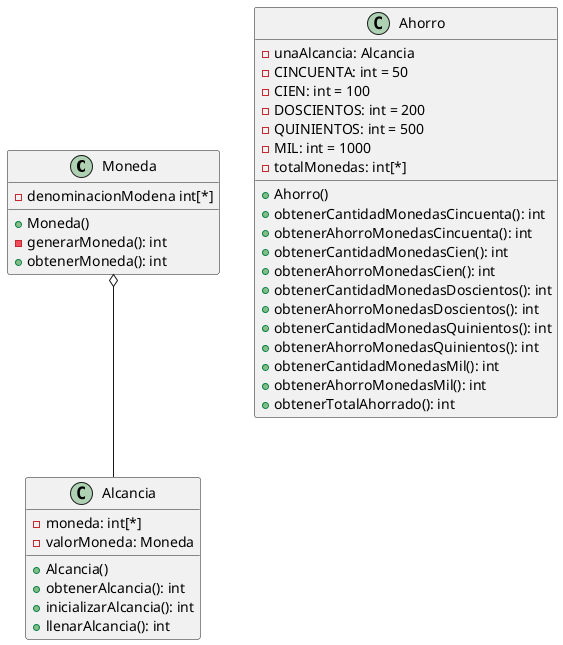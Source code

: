 @startuml ProyectoAlcancia 

class Moneda {
    - denominacionModena int[*] 
    + Moneda()
    - generarMoneda(): int
    + obtenerMoneda(): int
}

class Alcancia {
    - moneda: int[*]
    - valorMoneda: Moneda
    + Alcancia()
    + obtenerAlcancia(): int
    + inicializarAlcancia(): int
    + llenarAlcancia(): int
}

class Ahorro {
    - unaAlcancia: Alcancia
    - CINCUENTA: int = 50
    - CIEN: int = 100
    - DOSCIENTOS: int = 200
    - QUINIENTOS: int = 500
    - MIL: int = 1000
    - totalMonedas: int[*]
    + Ahorro()
    + obtenerCantidadMonedasCincuenta(): int
    + obtenerAhorroMonedasCincuenta(): int
    + obtenerCantidadMonedasCien(): int
    + obtenerAhorroMonedasCien(): int
    + obtenerCantidadMonedasDoscientos(): int
    + obtenerAhorroMonedasDoscientos(): int
    + obtenerCantidadMonedasQuinientos(): int
    + obtenerAhorroMonedasQuinientos(): int
    + obtenerCantidadMonedasMil(): int
    + obtenerAhorroMonedasMil(): int
    + obtenerTotalAhorrado(): int
}

Moneda o-- Alcancia

@endluml